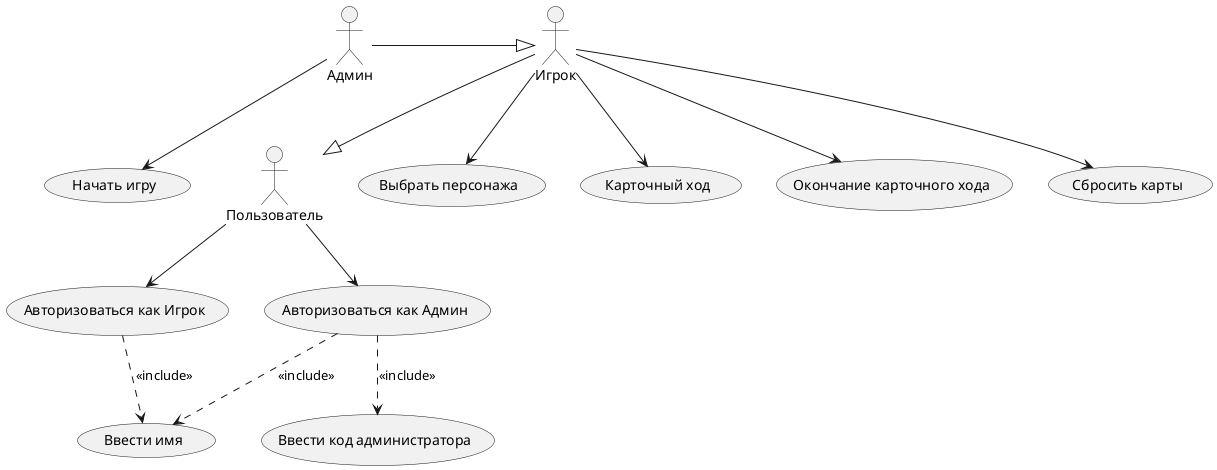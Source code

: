 @startuml useCaseDiagramGame
actor Админ as Admin
actor Пользователь as User
actor Игрок as Player

User --> (Авторизоваться как Игрок)
User --> (Авторизоваться как Админ)

(Авторизоваться как Игрок) ..> (Ввести имя) : <<include>>
(Авторизоваться как Админ) ..> (Ввести имя) : <<include>>
(Авторизоваться как Админ) ..> (Ввести код администратора) : <<include>>

Admin -|> Player
Admin --> (Начать игру)

Player --|> User
Player --> (Выбрать персонажа)
Player --> (Карточный ход)
Player --> (Окончание карточного хода)
Player --> (Сбросить карты)
@enduml